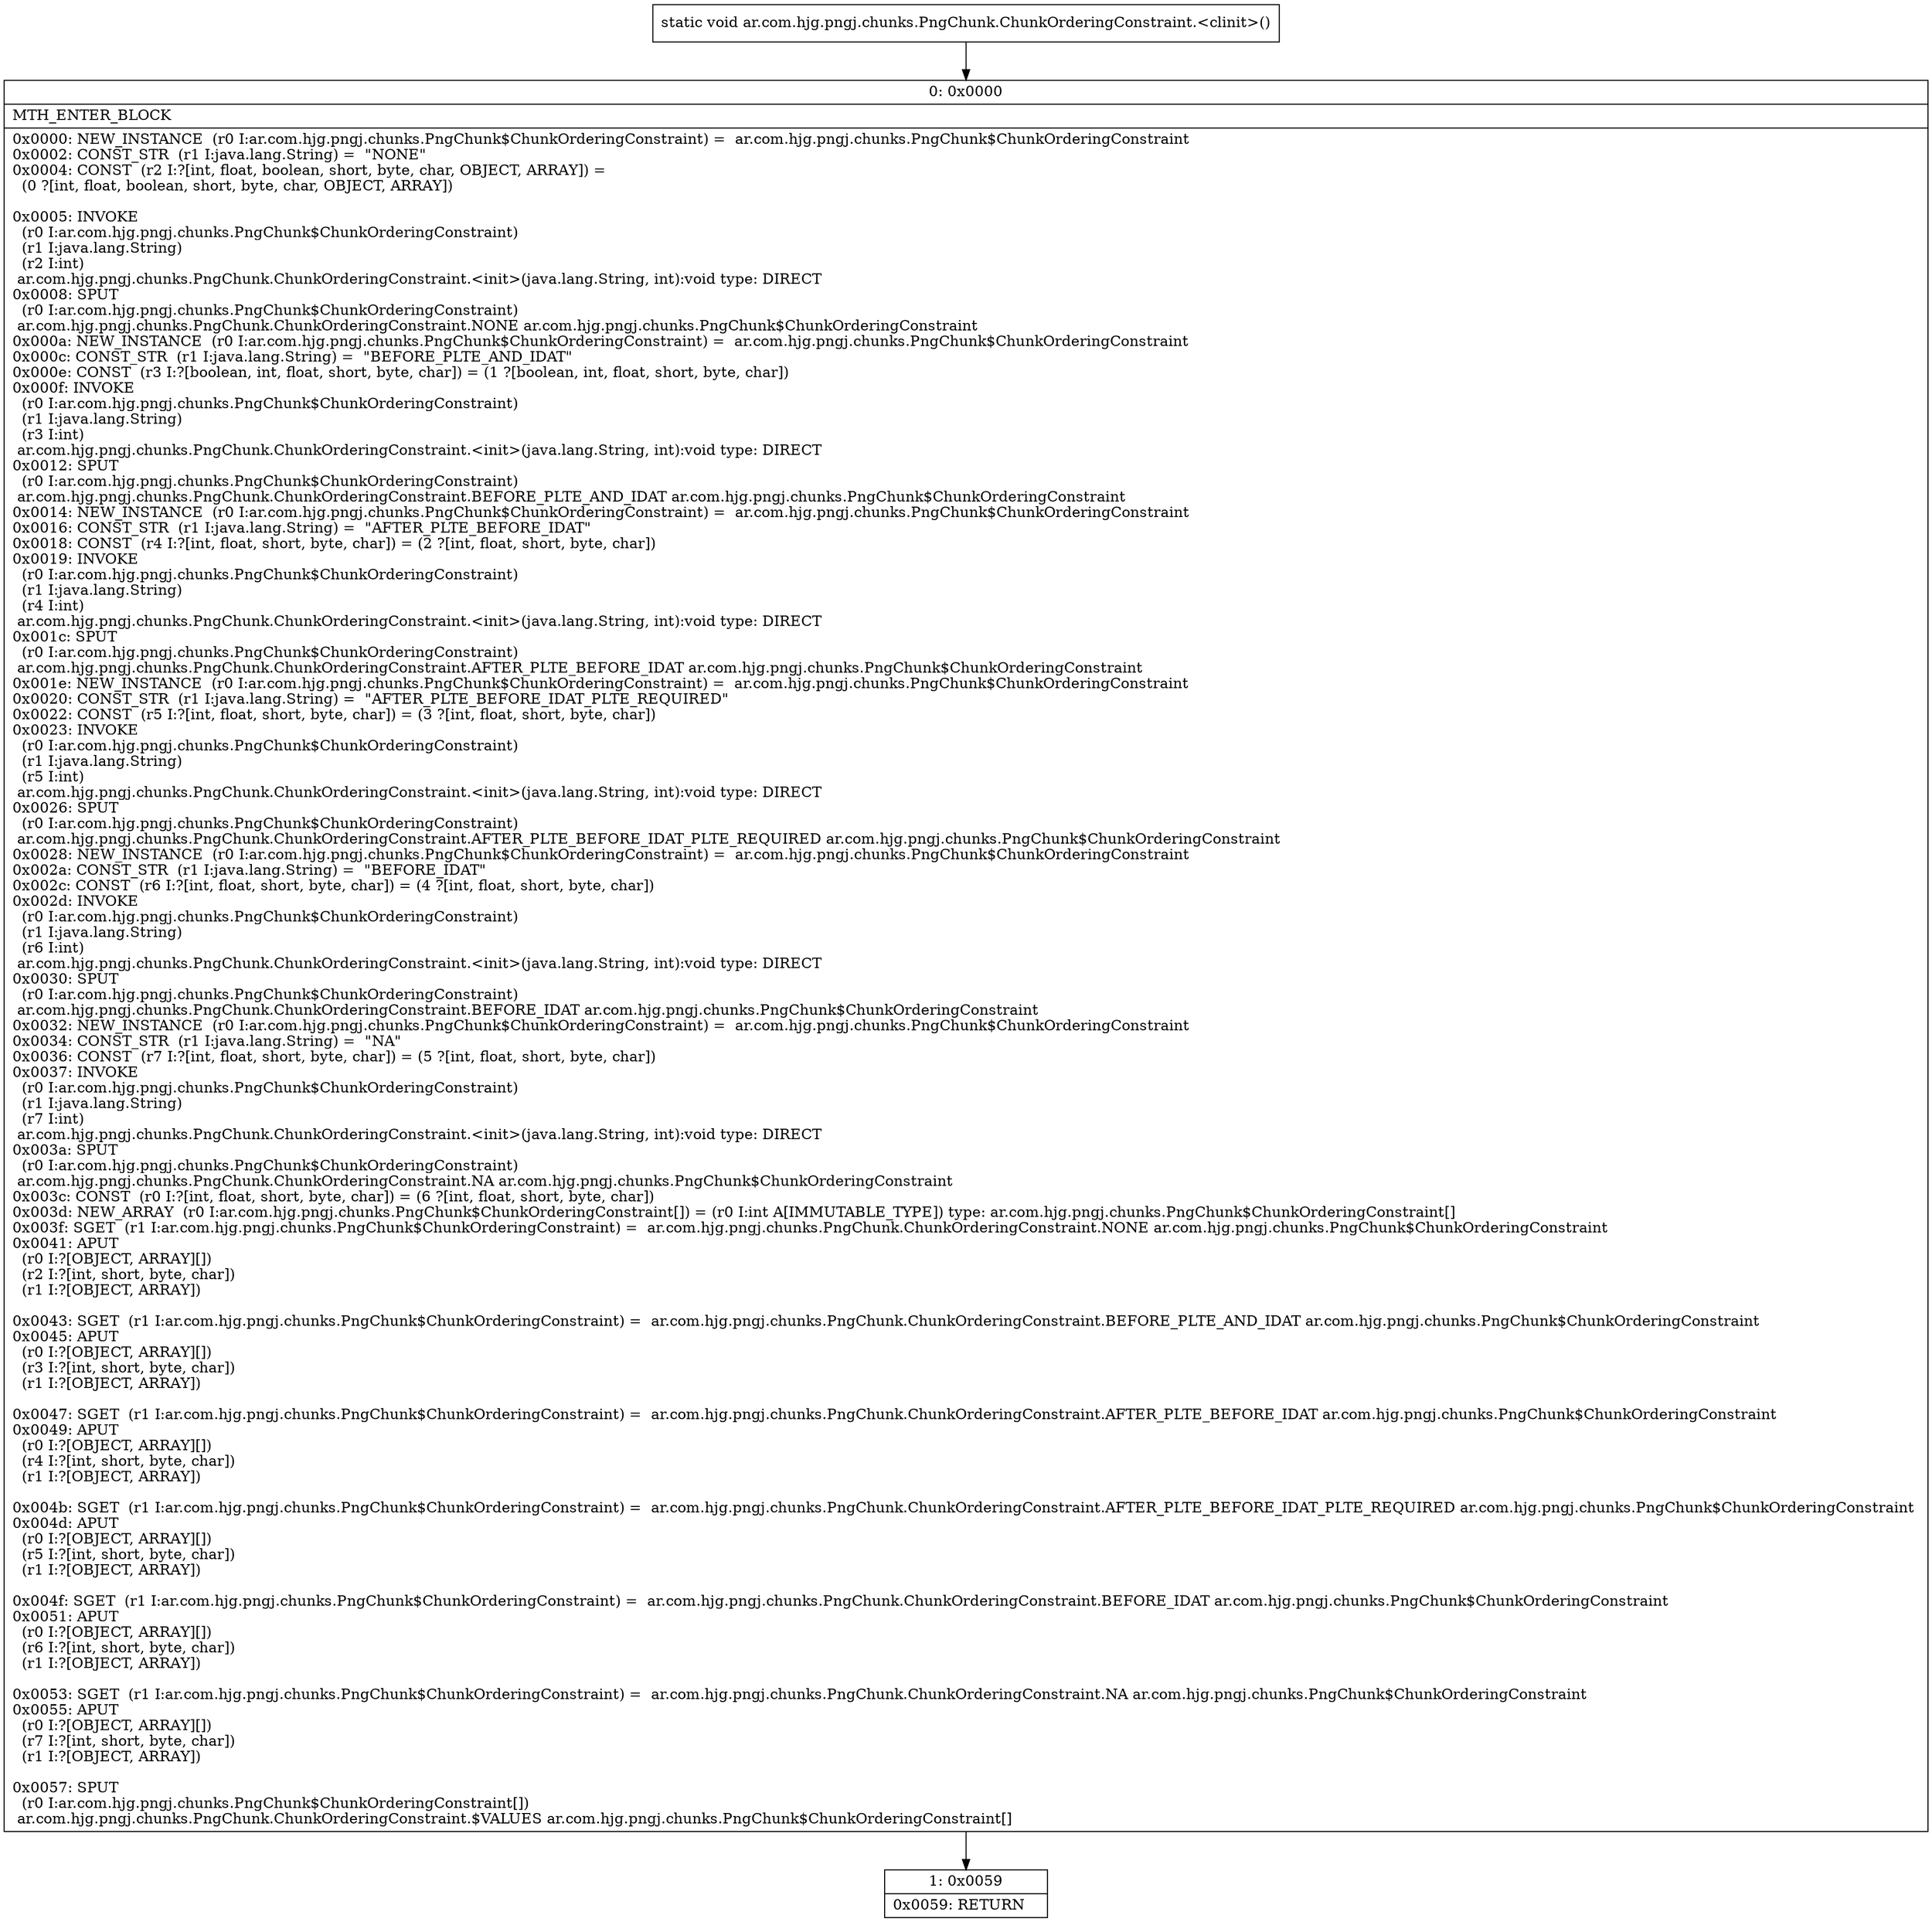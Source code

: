 digraph "CFG forar.com.hjg.pngj.chunks.PngChunk.ChunkOrderingConstraint.\<clinit\>()V" {
Node_0 [shape=record,label="{0\:\ 0x0000|MTH_ENTER_BLOCK\l|0x0000: NEW_INSTANCE  (r0 I:ar.com.hjg.pngj.chunks.PngChunk$ChunkOrderingConstraint) =  ar.com.hjg.pngj.chunks.PngChunk$ChunkOrderingConstraint \l0x0002: CONST_STR  (r1 I:java.lang.String) =  \"NONE\" \l0x0004: CONST  (r2 I:?[int, float, boolean, short, byte, char, OBJECT, ARRAY]) = \l  (0 ?[int, float, boolean, short, byte, char, OBJECT, ARRAY])\l \l0x0005: INVOKE  \l  (r0 I:ar.com.hjg.pngj.chunks.PngChunk$ChunkOrderingConstraint)\l  (r1 I:java.lang.String)\l  (r2 I:int)\l ar.com.hjg.pngj.chunks.PngChunk.ChunkOrderingConstraint.\<init\>(java.lang.String, int):void type: DIRECT \l0x0008: SPUT  \l  (r0 I:ar.com.hjg.pngj.chunks.PngChunk$ChunkOrderingConstraint)\l ar.com.hjg.pngj.chunks.PngChunk.ChunkOrderingConstraint.NONE ar.com.hjg.pngj.chunks.PngChunk$ChunkOrderingConstraint \l0x000a: NEW_INSTANCE  (r0 I:ar.com.hjg.pngj.chunks.PngChunk$ChunkOrderingConstraint) =  ar.com.hjg.pngj.chunks.PngChunk$ChunkOrderingConstraint \l0x000c: CONST_STR  (r1 I:java.lang.String) =  \"BEFORE_PLTE_AND_IDAT\" \l0x000e: CONST  (r3 I:?[boolean, int, float, short, byte, char]) = (1 ?[boolean, int, float, short, byte, char]) \l0x000f: INVOKE  \l  (r0 I:ar.com.hjg.pngj.chunks.PngChunk$ChunkOrderingConstraint)\l  (r1 I:java.lang.String)\l  (r3 I:int)\l ar.com.hjg.pngj.chunks.PngChunk.ChunkOrderingConstraint.\<init\>(java.lang.String, int):void type: DIRECT \l0x0012: SPUT  \l  (r0 I:ar.com.hjg.pngj.chunks.PngChunk$ChunkOrderingConstraint)\l ar.com.hjg.pngj.chunks.PngChunk.ChunkOrderingConstraint.BEFORE_PLTE_AND_IDAT ar.com.hjg.pngj.chunks.PngChunk$ChunkOrderingConstraint \l0x0014: NEW_INSTANCE  (r0 I:ar.com.hjg.pngj.chunks.PngChunk$ChunkOrderingConstraint) =  ar.com.hjg.pngj.chunks.PngChunk$ChunkOrderingConstraint \l0x0016: CONST_STR  (r1 I:java.lang.String) =  \"AFTER_PLTE_BEFORE_IDAT\" \l0x0018: CONST  (r4 I:?[int, float, short, byte, char]) = (2 ?[int, float, short, byte, char]) \l0x0019: INVOKE  \l  (r0 I:ar.com.hjg.pngj.chunks.PngChunk$ChunkOrderingConstraint)\l  (r1 I:java.lang.String)\l  (r4 I:int)\l ar.com.hjg.pngj.chunks.PngChunk.ChunkOrderingConstraint.\<init\>(java.lang.String, int):void type: DIRECT \l0x001c: SPUT  \l  (r0 I:ar.com.hjg.pngj.chunks.PngChunk$ChunkOrderingConstraint)\l ar.com.hjg.pngj.chunks.PngChunk.ChunkOrderingConstraint.AFTER_PLTE_BEFORE_IDAT ar.com.hjg.pngj.chunks.PngChunk$ChunkOrderingConstraint \l0x001e: NEW_INSTANCE  (r0 I:ar.com.hjg.pngj.chunks.PngChunk$ChunkOrderingConstraint) =  ar.com.hjg.pngj.chunks.PngChunk$ChunkOrderingConstraint \l0x0020: CONST_STR  (r1 I:java.lang.String) =  \"AFTER_PLTE_BEFORE_IDAT_PLTE_REQUIRED\" \l0x0022: CONST  (r5 I:?[int, float, short, byte, char]) = (3 ?[int, float, short, byte, char]) \l0x0023: INVOKE  \l  (r0 I:ar.com.hjg.pngj.chunks.PngChunk$ChunkOrderingConstraint)\l  (r1 I:java.lang.String)\l  (r5 I:int)\l ar.com.hjg.pngj.chunks.PngChunk.ChunkOrderingConstraint.\<init\>(java.lang.String, int):void type: DIRECT \l0x0026: SPUT  \l  (r0 I:ar.com.hjg.pngj.chunks.PngChunk$ChunkOrderingConstraint)\l ar.com.hjg.pngj.chunks.PngChunk.ChunkOrderingConstraint.AFTER_PLTE_BEFORE_IDAT_PLTE_REQUIRED ar.com.hjg.pngj.chunks.PngChunk$ChunkOrderingConstraint \l0x0028: NEW_INSTANCE  (r0 I:ar.com.hjg.pngj.chunks.PngChunk$ChunkOrderingConstraint) =  ar.com.hjg.pngj.chunks.PngChunk$ChunkOrderingConstraint \l0x002a: CONST_STR  (r1 I:java.lang.String) =  \"BEFORE_IDAT\" \l0x002c: CONST  (r6 I:?[int, float, short, byte, char]) = (4 ?[int, float, short, byte, char]) \l0x002d: INVOKE  \l  (r0 I:ar.com.hjg.pngj.chunks.PngChunk$ChunkOrderingConstraint)\l  (r1 I:java.lang.String)\l  (r6 I:int)\l ar.com.hjg.pngj.chunks.PngChunk.ChunkOrderingConstraint.\<init\>(java.lang.String, int):void type: DIRECT \l0x0030: SPUT  \l  (r0 I:ar.com.hjg.pngj.chunks.PngChunk$ChunkOrderingConstraint)\l ar.com.hjg.pngj.chunks.PngChunk.ChunkOrderingConstraint.BEFORE_IDAT ar.com.hjg.pngj.chunks.PngChunk$ChunkOrderingConstraint \l0x0032: NEW_INSTANCE  (r0 I:ar.com.hjg.pngj.chunks.PngChunk$ChunkOrderingConstraint) =  ar.com.hjg.pngj.chunks.PngChunk$ChunkOrderingConstraint \l0x0034: CONST_STR  (r1 I:java.lang.String) =  \"NA\" \l0x0036: CONST  (r7 I:?[int, float, short, byte, char]) = (5 ?[int, float, short, byte, char]) \l0x0037: INVOKE  \l  (r0 I:ar.com.hjg.pngj.chunks.PngChunk$ChunkOrderingConstraint)\l  (r1 I:java.lang.String)\l  (r7 I:int)\l ar.com.hjg.pngj.chunks.PngChunk.ChunkOrderingConstraint.\<init\>(java.lang.String, int):void type: DIRECT \l0x003a: SPUT  \l  (r0 I:ar.com.hjg.pngj.chunks.PngChunk$ChunkOrderingConstraint)\l ar.com.hjg.pngj.chunks.PngChunk.ChunkOrderingConstraint.NA ar.com.hjg.pngj.chunks.PngChunk$ChunkOrderingConstraint \l0x003c: CONST  (r0 I:?[int, float, short, byte, char]) = (6 ?[int, float, short, byte, char]) \l0x003d: NEW_ARRAY  (r0 I:ar.com.hjg.pngj.chunks.PngChunk$ChunkOrderingConstraint[]) = (r0 I:int A[IMMUTABLE_TYPE]) type: ar.com.hjg.pngj.chunks.PngChunk$ChunkOrderingConstraint[] \l0x003f: SGET  (r1 I:ar.com.hjg.pngj.chunks.PngChunk$ChunkOrderingConstraint) =  ar.com.hjg.pngj.chunks.PngChunk.ChunkOrderingConstraint.NONE ar.com.hjg.pngj.chunks.PngChunk$ChunkOrderingConstraint \l0x0041: APUT  \l  (r0 I:?[OBJECT, ARRAY][])\l  (r2 I:?[int, short, byte, char])\l  (r1 I:?[OBJECT, ARRAY])\l \l0x0043: SGET  (r1 I:ar.com.hjg.pngj.chunks.PngChunk$ChunkOrderingConstraint) =  ar.com.hjg.pngj.chunks.PngChunk.ChunkOrderingConstraint.BEFORE_PLTE_AND_IDAT ar.com.hjg.pngj.chunks.PngChunk$ChunkOrderingConstraint \l0x0045: APUT  \l  (r0 I:?[OBJECT, ARRAY][])\l  (r3 I:?[int, short, byte, char])\l  (r1 I:?[OBJECT, ARRAY])\l \l0x0047: SGET  (r1 I:ar.com.hjg.pngj.chunks.PngChunk$ChunkOrderingConstraint) =  ar.com.hjg.pngj.chunks.PngChunk.ChunkOrderingConstraint.AFTER_PLTE_BEFORE_IDAT ar.com.hjg.pngj.chunks.PngChunk$ChunkOrderingConstraint \l0x0049: APUT  \l  (r0 I:?[OBJECT, ARRAY][])\l  (r4 I:?[int, short, byte, char])\l  (r1 I:?[OBJECT, ARRAY])\l \l0x004b: SGET  (r1 I:ar.com.hjg.pngj.chunks.PngChunk$ChunkOrderingConstraint) =  ar.com.hjg.pngj.chunks.PngChunk.ChunkOrderingConstraint.AFTER_PLTE_BEFORE_IDAT_PLTE_REQUIRED ar.com.hjg.pngj.chunks.PngChunk$ChunkOrderingConstraint \l0x004d: APUT  \l  (r0 I:?[OBJECT, ARRAY][])\l  (r5 I:?[int, short, byte, char])\l  (r1 I:?[OBJECT, ARRAY])\l \l0x004f: SGET  (r1 I:ar.com.hjg.pngj.chunks.PngChunk$ChunkOrderingConstraint) =  ar.com.hjg.pngj.chunks.PngChunk.ChunkOrderingConstraint.BEFORE_IDAT ar.com.hjg.pngj.chunks.PngChunk$ChunkOrderingConstraint \l0x0051: APUT  \l  (r0 I:?[OBJECT, ARRAY][])\l  (r6 I:?[int, short, byte, char])\l  (r1 I:?[OBJECT, ARRAY])\l \l0x0053: SGET  (r1 I:ar.com.hjg.pngj.chunks.PngChunk$ChunkOrderingConstraint) =  ar.com.hjg.pngj.chunks.PngChunk.ChunkOrderingConstraint.NA ar.com.hjg.pngj.chunks.PngChunk$ChunkOrderingConstraint \l0x0055: APUT  \l  (r0 I:?[OBJECT, ARRAY][])\l  (r7 I:?[int, short, byte, char])\l  (r1 I:?[OBJECT, ARRAY])\l \l0x0057: SPUT  \l  (r0 I:ar.com.hjg.pngj.chunks.PngChunk$ChunkOrderingConstraint[])\l ar.com.hjg.pngj.chunks.PngChunk.ChunkOrderingConstraint.$VALUES ar.com.hjg.pngj.chunks.PngChunk$ChunkOrderingConstraint[] \l}"];
Node_1 [shape=record,label="{1\:\ 0x0059|0x0059: RETURN   \l}"];
MethodNode[shape=record,label="{static void ar.com.hjg.pngj.chunks.PngChunk.ChunkOrderingConstraint.\<clinit\>() }"];
MethodNode -> Node_0;
Node_0 -> Node_1;
}

